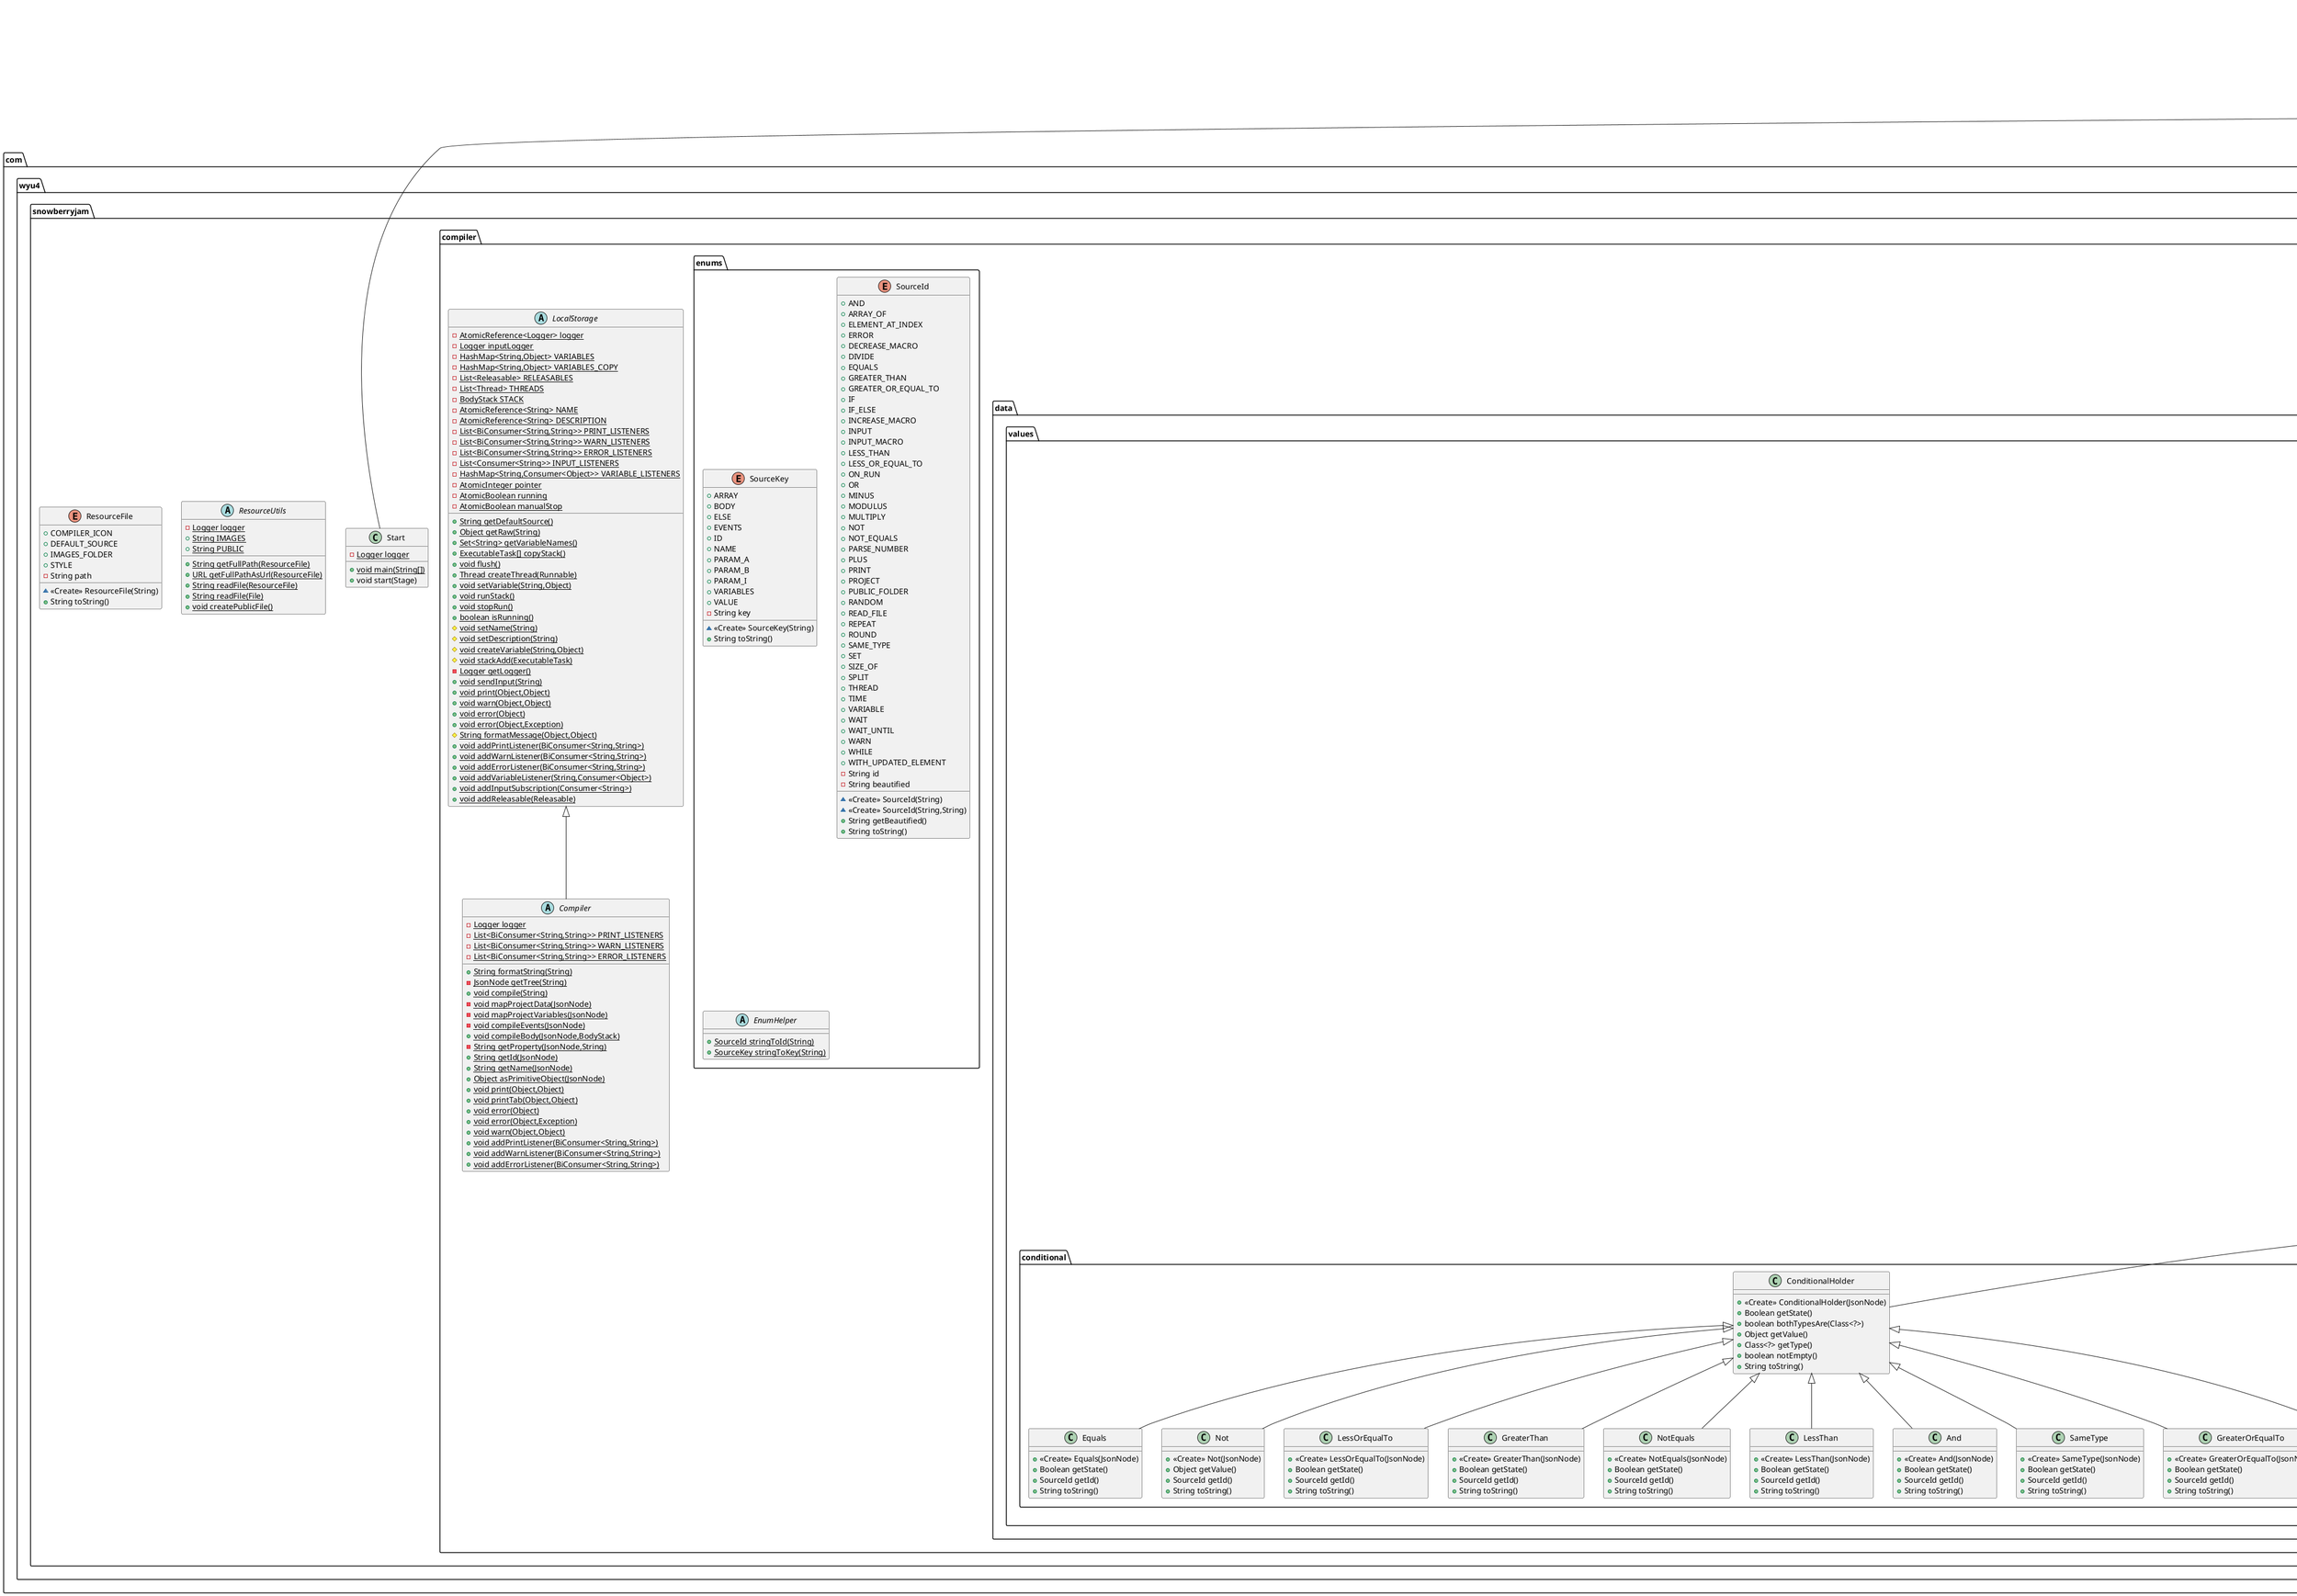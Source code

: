 @startuml
class com.wyu4.snowberryjam.compiler.data.tasks.ThreadTask {
- BodyStack body
+ <<Create>> ThreadTask(JsonNode)
+ void execute()
+ SourceId getId()
+ Object feedback()
+ String toString()
+ BodyStack getBody()
}


class com.wyu4.snowberryjam.compiler.data.values.conditional.And {
+ <<Create>> And(JsonNode)
+ Boolean getState()
+ SourceId getId()
+ String toString()
}

class com.wyu4.snowberryjam.compiler.data.tasks.WarnTask {
- ValueHolder message
+ <<Create>> WarnTask(JsonNode)
+ <<Create>> WarnTask(String)
+ <<Create>> WarnTask(ValueHolder)
+ void execute()
+ SourceId getId()
+ Object feedback()
+ String toString()
+ ValueHolder getValue()
}


class com.wyu4.snowberryjam.Start {
- {static} Logger logger
+ {static} void main(String[])
+ void start(Stage)
}


class com.wyu4.snowberryjam.compiler.data.values.iteration.WithUpdatedElement {
+ <<Create>> WithUpdatedElement(JsonNode)
+ Object getValue()
+ SourceId getId()
+ Class<?> getType()
}

class com.wyu4.snowberryjam.compiler.data.tasks.macros.InputMacro {
+ <<Create>> InputMacro(JsonNode)
+ <<Create>> InputMacro(ValueHolder)
+ void execute()
+ SourceId getId()
}

class com.wyu4.snowberryjam.compiler.data.values.math.Minus {
+ <<Create>> Minus(JsonNode)
+ <<Create>> Minus(ValueHolder,ValueHolder)
+ Object getValue()
+ SourceId getId()
+ String toString()
}

class com.wyu4.snowberryjam.compiler.data.tasks.ErrorTask {
- ValueHolder message
+ <<Create>> ErrorTask(JsonNode)
+ <<Create>> ErrorTask(String)
+ <<Create>> ErrorTask(ValueHolder)
+ void execute()
+ SourceId getId()
+ Object feedback()
+ String toString()
+ ValueHolder getValue()
}


class com.wyu4.snowberryjam.compiler.data.values.conditional.ConditionalHolder {
+ <<Create>> ConditionalHolder(JsonNode)
+ Boolean getState()
+ boolean bothTypesAre(Class<?>)
+ Object getValue()
+ Class<?> getType()
+ boolean notEmpty()
+ String toString()
}

interface com.wyu4.snowberryjam.compiler.data.tasks.interfaces.ValuedTask {
~ ValueHolder getValue()
}

class com.wyu4.snowberryjam.compiler.data.tasks.macros.IncreaseMacro {
- ValueHolder name
- ValueHolder value
- Plus plusHandler
+ <<Create>> IncreaseMacro(JsonNode)
+ <<Create>> IncreaseMacro(ValueHolder,ValueHolder)
+ void execute()
+ SourceId getId()
+ Object feedback()
+ String toString()
+ ValueHolder getValue()
}


class com.wyu4.snowberryjam.compiler.data.values.conditional.SameType {
+ <<Create>> SameType(JsonNode)
+ Boolean getState()
+ SourceId getId()
+ String toString()
}

class com.wyu4.snowberryjam.gui.viewer.codeviewer.CodeViewer {
- StackPane loadingOverlay
- ScrollPane scrollPane
- StackViewer primaryStackViewer
+ <<Create>> CodeViewer()
- void flush()
+ void refresh()
}


class com.wyu4.snowberryjam.gui.viewer.codeviewer.DottedStackPane {
+ <<Create>> DottedStackPane(int)
}

class com.wyu4.snowberryjam.gui.viewer.codeviewer.LoadingOverlay {
+ <<Create>> LoadingOverlay()
}

class com.wyu4.snowberryjam.compiler.data.values.iteration.ArrayHolder {
- ValueHolder i
+ <<Create>> ArrayHolder(JsonNode)
# ValueHolder getI()
# int getValidIndex()
+ String toString()
}


class com.wyu4.snowberryjam.compiler.data.values.conditional.GreaterOrEqualTo {
+ <<Create>> GreaterOrEqualTo(JsonNode)
+ Boolean getState()
+ SourceId getId()
+ String toString()
}

abstract class com.wyu4.snowberryjam.gui.viewer.codeviewer.ColorDictionary {
- {static} Color BUILT_IN
- {static} Color MATH
- {static} Color IF_STATEMENT
- {static} Color MACRO
- {static} Color LOOP
- {static} Color DELAY
- {static} Color STORAGE
- {static} Color CONDITIONAL
- {static} Color THREADING
- {static} Color CONVERSION
- {static} Color IO
- {static} Color ITERATION
- {static} Color BLAND
+ {static} Color getColorFromId(SourceId)
}


class com.wyu4.snowberryjam.compiler.data.values.conversion.ParseNumber {
+ <<Create>> ParseNumber(JsonNode)
+ Object getValue()
+ SourceId getId()
+ Class<?> getType()
}

class com.wyu4.snowberryjam.compiler.data.values.builtin.RandomHolder {
+ Object getValue()
+ SourceId getId()
+ Class<?> getType()
+ String toString()
}

class com.wyu4.snowberryjam.compiler.data.values.conditional.Or {
+ <<Create>> Or(JsonNode)
+ Boolean getState()
+ SourceId getId()
+ String toString()
}

class com.wyu4.snowberryjam.compiler.data.values.math.Modulus {
+ <<Create>> Modulus(JsonNode)
+ Object getValue()
+ SourceId getId()
+ String toString()
}

class com.wyu4.snowberryjam.compiler.data.values.conditional.Equals {
+ <<Create>> Equals(JsonNode)
+ Boolean getState()
+ SourceId getId()
+ String toString()
}

interface com.wyu4.snowberryjam.compiler.data.tasks.interfaces.BodiedTask {
~ BodyStack getBody()
}

class com.wyu4.snowberryjam.gui.viewer.codeviewer.tasks.StackViewer {
- AtomicReference<ExecutableTask[]> tasks
- ObservableList<Node> children
+ <<Create>> StackViewer()
+ <<Create>> StackViewer(boolean)
+ void loadStack(BodyStack)
+ void loadStack(ExecutableTask[])
+ void flush()
}


class com.wyu4.snowberryjam.compiler.data.tasks.WhileTask {
- ValueHolder condition
- BodyStack body
+ <<Create>> WhileTask(JsonNode)
+ <<Create>> WhileTask(ConditionalHolder,BodyStack)
+ void execute()
+ SourceId getId()
+ Object feedback()
+ String toString()
+ BodyStack getBody()
+ ValueHolder getValue()
}


class com.wyu4.snowberryjam.compiler.data.values.iteration.ElementAtIndex {
+ <<Create>> ElementAtIndex(JsonNode)
+ Object getValue()
+ SourceId getId()
+ String toString()
}

interface com.wyu4.snowberryjam.compiler.data.values.Releasable {
~ void init()
~ void release()
}

class com.wyu4.snowberryjam.gui.viewer.codeviewer.tasks.Insets {
}
interface com.wyu4.snowberryjam.compiler.data.tasks.interfaces.ElseBodiedTask {
~ BodyStack getSecondaryBody()
}

class com.wyu4.snowberryjam.compiler.data.values.conditional.Not {
+ <<Create>> Not(JsonNode)
+ Object getValue()
+ SourceId getId()
+ String toString()
}

class com.wyu4.snowberryjam.compiler.data.tasks.SetTask {
- ValueHolder name
- ValueHolder value
+ <<Create>> SetTask(JsonNode)
+ <<Create>> SetTask(ValueHolder,ValueHolder)
+ void execute()
+ SourceId getId()
# ValueHolder getNameValue()
+ Object feedback()
+ String toString()
+ ValueHolder getValue()
}


class com.wyu4.snowberryjam.compiler.data.tasks.WaitUntilTask {
- {static} Logger logger
- {static} int INTERVAL
- ValueHolder condition
+ <<Create>> WaitUntilTask(JsonNode)
+ void execute()
+ SourceId getId()
+ Object feedback()
+ String toString()
+ ValueHolder getValue()
}


class com.wyu4.snowberryjam.compiler.data.tasks.RepeatTask {
- ValueHolder repeats
- ValueHolder variableName
- BodyStack body
+ <<Create>> RepeatTask(JsonNode)
+ void execute()
+ SourceId getId()
+ Object feedback()
+ String toString()
+ BodyStack getBody()
+ ValueHolder getValue()
}


class com.wyu4.snowberryjam.gui.framework.Interactor {
- {static} Logger logger
- Model model
- Stage stage
+ <<Create>> Interactor(Model,Stage)
+ Runnable createOpenFileTask()
+ Runnable createSetFileTask(File)
+ Runnable createSaveFileTask()
+ Runnable createSaveFileTask(File)
+ Runnable createSaveAsFileTask()
+ Runnable createNewProjectTask()
+ Runnable createCompileTask()
+ Runnable createCompileTask(Runnable)
+ Runnable createRunTask()
+ Runnable createStopTask()
+ Runnable createFormatCodeTask()
}


class com.wyu4.snowberryjam.compiler.data.values.math.ArithmeticHolder {
+ <<Create>> ArithmeticHolder(JsonNode)
+ <<Create>> ArithmeticHolder(ValueHolder,ValueHolder)
+ Object getValue()
+ boolean notEmpty()
+ String toString()
}

abstract class com.wyu4.snowberryjam.gui.viewer.codeviewer.values.ValueViewer {
}
interface com.wyu4.snowberryjam.compiler.data.tasks.ExecutableTask {
~ void execute()
~ SourceId getId()
~ Object feedback()
}

abstract class com.wyu4.snowberryjam.compiler.LocalStorage {
- {static} AtomicReference<Logger> logger
- {static} Logger inputLogger
- {static} HashMap<String,Object> VARIABLES
- {static} HashMap<String,Object> VARIABLES_COPY
- {static} List<Releasable> RELEASABLES
- {static} List<Thread> THREADS
- {static} BodyStack STACK
- {static} AtomicReference<String> NAME
- {static} AtomicReference<String> DESCRIPTION
- {static} List<BiConsumer<String,String>> PRINT_LISTENERS
- {static} List<BiConsumer<String,String>> WARN_LISTENERS
- {static} List<BiConsumer<String,String>> ERROR_LISTENERS
- {static} List<Consumer<String>> INPUT_LISTENERS
- {static} HashMap<String,Consumer<Object>> VARIABLE_LISTENERS
- {static} AtomicInteger pointer
- {static} AtomicBoolean running
- {static} AtomicBoolean manualStop
+ {static} String getDefaultSource()
+ {static} Object getRaw(String)
+ {static} Set<String> getVariableNames()
+ {static} ExecutableTask[] copyStack()
+ {static} void flush()
+ {static} Thread createThread(Runnable)
+ {static} void setVariable(String,Object)
+ {static} void runStack()
+ {static} void stopRun()
+ {static} boolean isRunning()
# {static} void setName(String)
# {static} void setDescription(String)
# {static} void createVariable(String,Object)
# {static} void stackAdd(ExecutableTask)
- {static} Logger getLogger()
+ {static} void sendInput(String)
+ {static} void print(Object,Object)
+ {static} void warn(Object,Object)
+ {static} void error(Object)
+ {static} void error(Object,Exception)
# {static} String formatMessage(Object,Object)
+ {static} void addPrintListener(BiConsumer<String,String>)
+ {static} void addWarnListener(BiConsumer<String,String>)
+ {static} void addErrorListener(BiConsumer<String,String>)
+ {static} void addVariableListener(String,Consumer<Object>)
+ {static} void addInputSubscription(Consumer<String>)
+ {static} void addReleasable(Releasable)
}


class com.wyu4.snowberryjam.compiler.data.values.math.Multiply {
+ <<Create>> Multiply(JsonNode)
+ Object getValue()
+ SourceId getId()
+ String toString()
}

class com.wyu4.snowberryjam.compiler.data.BodyStack {
- {static} Logger logger
- {static} AtomicBoolean DEBUGGING_ENABLED
- SourceId id
- List<ExecutableTask> stack
+ <<Create>> BodyStack(SourceId)
+ {static} void setDebuggingEnabled(boolean)
+ void addTask(ExecutableTask)
+ ExecutableTask[] copyStack()
+ void flush()
+ void execute()
+ Object feedback()
+ SourceId getId()
}


class com.wyu4.snowberryjam.compiler.data.tasks.macros.DecreaseMacro {
- ValueHolder name
- ValueHolder value
- Minus minusHandler
+ <<Create>> DecreaseMacro(JsonNode)
+ <<Create>> DecreaseMacro(ValueHolder,ValueHolder)
+ void execute()
+ SourceId getId()
+ Object feedback()
+ String toString()
+ ValueHolder getValue()
}


class com.wyu4.snowberryjam.compiler.data.values.conversion.SplitToArray {
+ <<Create>> SplitToArray(JsonNode)
+ Object getValue()
+ SourceId getId()
+ Class<?> getType()
}

class com.wyu4.snowberryjam.compiler.data.values.conversion.SizeOf {
+ <<Create>> SizeOf(JsonNode)
+ Object getValue()
+ SourceId getId()
+ Class<?> getType()
}

class com.wyu4.snowberryjam.compiler.data.values.math.Divide {
+ <<Create>> Divide(JsonNode)
+ Object getValue()
+ SourceId getId()
+ String toString()
}

class com.wyu4.snowberryjam.compiler.data.tasks.WaitTask {
- {static} Logger logger
- {static} int INTERVAL
- ValueHolder time
+ <<Create>> WaitTask(JsonNode)
+ void execute()
+ SourceId getId()
+ Object feedback()
- long getTime()
+ String toString()
+ ValueHolder getValue()
}


interface com.wyu4.snowberryjam.gui.viewer.Viewer {
~ void refresh()
}

class com.wyu4.snowberryjam.compiler.data.values.io.ReadFile {
+ <<Create>> ReadFile(JsonNode)
+ <<Create>> ReadFile(ValueHolder)
+ Object getValue()
+ SourceId getId()
+ Class<?> getType()
}

class com.wyu4.snowberryjam.compiler.data.values.VariableReference {
- ValueHolder name
+ <<Create>> VariableReference(String)
+ <<Create>> VariableReference(ValueHolder)
+ String getName()
+ Object getValue()
+ SourceId getId()
+ String toString()
}


class com.wyu4.snowberryjam.compiler.data.values.math.Plus {
+ <<Create>> Plus(JsonNode)
+ <<Create>> Plus(ValueHolder,ValueHolder)
+ Object getValue()
+ SourceId getId()
+ String toString()
}

class com.wyu4.snowberryjam.compiler.data.values.ValueHolder {
- Object value
+ <<Create>> ValueHolder()
+ <<Create>> ValueHolder(Object)
- {static} boolean isPrimitive(JsonNode)
+ {static} ValueHolder fromNode(JsonNode)
+ {static} ValueHolder checkValueIsConditional(ValueHolder)
+ Object getValue()
+ Object getPointer()
+ Object[] getArray()
+ String getString()
+ Class<?> getType()
+ boolean isType(Class<?>)
+ boolean notEmpty()
+ Double getSize()
+ SourceId getId()
+ boolean equals(Object)
+ boolean superEquals(Object)
+ String toString()
}


class com.wyu4.snowberryjam.compiler.data.values.builtin.TimeHolder {
+ Object getValue()
+ SourceId getId()
+ Class<?> getType()
+ String toString()
}

class com.wyu4.snowberryjam.gui.framework.Controller {
- Builder<Region> builder
- Model model
- Interactor interactor
+ <<Create>> Controller(Stage)
+ void updateFile(File)
+ File getSourceFile()
+ ObjectProperty<File> getSourceFileProperty()
+ Region getView()
}


class com.wyu4.snowberryjam.compiler.data.tasks.IfElseTask {
- ValueHolder condition
- BodyStack body
- BodyStack elseBody
+ <<Create>> IfElseTask(JsonNode)
+ void execute()
+ SourceId getId()
+ Object feedback()
+ String toString()
+ BodyStack getBody()
+ BodyStack getSecondaryBody()
+ ValueHolder getValue()
}


abstract class com.wyu4.snowberryjam.compiler.Compiler {
- {static} Logger logger
- {static} List<BiConsumer<String,String>> PRINT_LISTENERS
- {static} List<BiConsumer<String,String>> WARN_LISTENERS
- {static} List<BiConsumer<String,String>> ERROR_LISTENERS
+ {static} String formatString(String)
- {static} JsonNode getTree(String)
+ {static} void compile(String)
- {static} void mapProjectData(JsonNode)
- {static} void mapProjectVariables(JsonNode)
- {static} void compileEvents(JsonNode)
+ {static} void compileBody(JsonNode,BodyStack)
- {static} String getProperty(JsonNode,String)
+ {static} String getId(JsonNode)
+ {static} String getName(JsonNode)
+ {static} Object asPrimitiveObject(JsonNode)
+ {static} void print(Object,Object)
+ {static} void printTab(Object,Object)
+ {static} void error(Object)
+ {static} void error(Object,Exception)
+ {static} void warn(Object,Object)
+ {static} void addPrintListener(BiConsumer<String,String>)
+ {static} void addWarnListener(BiConsumer<String,String>)
+ {static} void addErrorListener(BiConsumer<String,String>)
}


class com.wyu4.snowberryjam.gui.framework.Model {
- ObjectProperty<File> sourceFileProperty
- ObjectProperty<Page> pageProperty
- BooleanProperty saveDisabledProperty
- BooleanProperty saveAsDisabledProperty
- BooleanProperty runDisabledProperty
- BooleanProperty compilingProperty
- BooleanProperty runningProperty
- StringProperty sourceCodeProperty
- StringProperty builtSourceCodeProperty
+ <<Create>> Model()
+ ObjectProperty<File> getSourceFileProperty()
+ ObjectProperty<Page> getPageProperty()
+ BooleanProperty getSaveDisabledProperty()
+ BooleanProperty getSaveAsDisabledProperty()
+ BooleanProperty getRunDisabledProperty()
+ BooleanProperty getCompilingProperty()
+ BooleanProperty getRunningProperty()
+ StringProperty getSourceCodeProperty()
+ StringProperty getBuiltSourceCodeProperty()
+ File getSourceFile()
+ Page getPage()
+ boolean getSaveDisabled()
+ boolean getSaveAsDisabled()
+ boolean getRunDisabled()
+ boolean getCompiling()
+ boolean getRunning()
+ String getSourceCode()
+ String getBuiltSourceCode()
}


enum com.wyu4.snowberryjam.gui.framework.Page {
+  EDITOR
+  VIEWER
}

enum com.wyu4.snowberryjam.compiler.enums.SourceKey {
+  ARRAY
+  BODY
+  ELSE
+  EVENTS
+  ID
+  NAME
+  PARAM_A
+  PARAM_B
+  PARAM_I
+  VARIABLES
+  VALUE
- String key
~ <<Create>> SourceKey(String)
+ String toString()
}


class com.wyu4.snowberryjam.compiler.data.values.conditional.LessOrEqualTo {
+ <<Create>> LessOrEqualTo(JsonNode)
+ Boolean getState()
+ SourceId getId()
+ String toString()
}

abstract class com.wyu4.snowberryjam.ResourceUtils {
- {static} Logger logger
+ {static} String IMAGES
+ {static} String PUBLIC
+ {static} String getFullPath(ResourceFile)
+ {static} URL getFullPathAsUrl(ResourceFile)
+ {static} String readFile(ResourceFile)
+ {static} String readFile(File)
+ {static} void createPublicFile()
}


enum com.wyu4.snowberryjam.ResourceFile {
+  COMPILER_ICON
+  DEFAULT_SOURCE
+  IMAGES_FOLDER
+  STYLE
- String path
~ <<Create>> ResourceFile(String)
+ String toString()
}


abstract class com.wyu4.snowberryjam.gui.editorutils.AutoComplete {
+ {static} void persistIndent(CodeArea)
+ {static} void formatIndent(CodeArea)
+ {static} void fullfillPunctation(CodeArea)
+ {static} void replaceBefore(CodeArea,Object,int)
+ {static} void replace(CodeArea,Object,int,int)
+ {static} void insertBefore(CodeArea,Object,int)
+ {static} void insertAfter(CodeArea,Object,int)
}

class com.wyu4.snowberryjam.gui.viewer.VariableViewer {
- TableColumn<VariableListener,String> nameColumn
- TableColumn<VariableListener,String> typeColumn
- TableColumn<VariableListener,String> valueColumn
- ObservableList<VariableListener> variables
+ <<Create>> VariableViewer()
+ void refresh()
}


class com.wyu4.snowberryjam.gui.viewer.VariableListener {
- StringProperty name
- StringProperty type
- ObjectProperty<Object> value
+ <<Create>> VariableListener(String)
+ ObjectProperty<Object> getValueProperty()
+ StringProperty getTypeProperty()
+ StringProperty getNameProperty()
}


class com.wyu4.snowberryjam.compiler.data.values.builtin.InputHolder {
- AtomicReference<String> input
+ <<Create>> InputHolder()
+ Object getValue()
+ void release()
+ SourceId getId()
+ Class<?> getType()
+ String toString()
}


class com.wyu4.snowberryjam.compiler.data.values.conditional.GreaterThan {
+ <<Create>> GreaterThan(JsonNode)
+ Boolean getState()
+ SourceId getId()
+ String toString()
}

enum com.wyu4.snowberryjam.compiler.enums.SourceId {
+  AND
+  ARRAY_OF
+  ELEMENT_AT_INDEX
+  ERROR
+  DECREASE_MACRO
+  DIVIDE
+  EQUALS
+  GREATER_THAN
+  GREATER_OR_EQUAL_TO
+  IF
+  IF_ELSE
+  INCREASE_MACRO
+  INPUT
+  INPUT_MACRO
+  LESS_THAN
+  LESS_OR_EQUAL_TO
+  ON_RUN
+  OR
+  MINUS
+  MODULUS
+  MULTIPLY
+  NOT
+  NOT_EQUALS
+  PARSE_NUMBER
+  PLUS
+  PRINT
+  PROJECT
+  PUBLIC_FOLDER
+  RANDOM
+  READ_FILE
+  REPEAT
+  ROUND
+  SAME_TYPE
+  SET
+  SIZE_OF
+  SPLIT
+  THREAD
+  TIME
+  VARIABLE
+  WAIT
+  WAIT_UNTIL
+  WARN
+  WHILE
+  WITH_UPDATED_ELEMENT
- String id
- String beautified
~ <<Create>> SourceId(String)
~ <<Create>> SourceId(String,String)
+ String getBeautified()
+ String toString()
}


class com.wyu4.snowberryjam.compiler.data.values.builtin.PublicFolderHolder {
+ Object getValue()
+ SourceId getId()
+ Class<?> getType()
+ String toString()
}

abstract class com.wyu4.snowberryjam.compiler.enums.EnumHelper {
+ {static} SourceId stringToId(String)
+ {static} SourceKey stringToKey(String)
}

class com.wyu4.snowberryjam.compiler.data.values.InteractiveValueHolder {
- ValueHolder a
- ValueHolder b
+ <<Create>> InteractiveValueHolder(JsonNode)
+ <<Create>> InteractiveValueHolder(ValueHolder,ValueHolder)
+ ValueHolder getA()
+ ValueHolder getB()
}


class com.wyu4.snowberryjam.compiler.data.tasks.IfTask {
- ValueHolder condition
- BodyStack body
+ <<Create>> IfTask(JsonNode)
+ void execute()
+ SourceId getId()
+ Object feedback()
+ String toString()
+ BodyStack getBody()
+ ValueHolder getValue()
}


class com.wyu4.snowberryjam.gui.viewer.codeviewer.tasks.TaskViewer {
- {static} CornerRadii corner
- ExecutableTask task
- HBox titleHBox
- VBox innerContent
- StackViewer bodyViewer
- StackViewer secondaryBodyViewer
+ <<Create>> TaskViewer(ExecutableTask)
+ void load()
- VBox getInnerContent()
- void addValueProperty()
- StackViewer getBodyViewer()
- StackViewer getSecondaryBodyViewer()
}


class com.wyu4.snowberryjam.compiler.data.values.conversion.ArrayOf {
+ <<Create>> ArrayOf(JsonNode)
+ Object getValue()
+ SourceId getId()
+ Class<?> getType()
}

class com.wyu4.snowberryjam.gui.framework.ViewBuilder {
- {static} Logger logger
- Model model
- Interactor interactor
+ <<Create>> ViewBuilder(Model,Interactor)
+ Region build()
+ Node createMenuBar()
+ Node createProjectWidget()
+ Node createConsole()
+ Node createLog(String,String,Color)
+ Node createProjectViewer()
+ Node createCodeEditor()
}


class com.wyu4.snowberryjam.compiler.data.values.conditional.NotEquals {
+ <<Create>> NotEquals(JsonNode)
+ Boolean getState()
+ SourceId getId()
+ String toString()
}

class com.wyu4.snowberryjam.compiler.data.values.conditional.LessThan {
+ <<Create>> LessThan(JsonNode)
+ Boolean getState()
+ SourceId getId()
+ String toString()
}

abstract class com.wyu4.snowberryjam.gui.editorutils.Filter {
+ {static} boolean isSpecialOperation(KeyEvent)
+ {static} boolean isWrappablePunctuation(KeyEvent)
}

class com.wyu4.snowberryjam.compiler.data.tasks.PrintTask {
- ValueHolder message
+ <<Create>> PrintTask(JsonNode)
+ <<Create>> PrintTask(String)
+ <<Create>> PrintTask(ValueHolder)
+ void execute()
+ SourceId getId()
+ Object feedback()
+ String toString()
+ ValueHolder getValue()
}


class com.wyu4.snowberryjam.compiler.data.values.math.Round {
+ <<Create>> Round(JsonNode)
+ Object getValue()
+ SourceId getId()
+ String toString()
}

class com.wyu4.snowberryjam.gui.viewer.codeviewer.values.PrimitiveValueViewer {
}


com.wyu4.snowberryjam.compiler.data.tasks.ExecutableTask <|.. com.wyu4.snowberryjam.compiler.data.tasks.ThreadTask
com.wyu4.snowberryjam.compiler.data.tasks.interfaces.BodiedTask <|.. com.wyu4.snowberryjam.compiler.data.tasks.ThreadTask
com.wyu4.snowberryjam.compiler.data.values.conditional.ConditionalHolder <|-- com.wyu4.snowberryjam.compiler.data.values.conditional.And
com.wyu4.snowberryjam.compiler.data.tasks.ExecutableTask <|.. com.wyu4.snowberryjam.compiler.data.tasks.WarnTask
com.wyu4.snowberryjam.compiler.data.tasks.interfaces.ValuedTask <|.. com.wyu4.snowberryjam.compiler.data.tasks.WarnTask
javafx.application.Application <|-- com.wyu4.snowberryjam.Start
com.wyu4.snowberryjam.compiler.data.values.iteration.ArrayHolder <|-- com.wyu4.snowberryjam.compiler.data.values.iteration.WithUpdatedElement
com.wyu4.snowberryjam.compiler.data.tasks.SetTask <|-- com.wyu4.snowberryjam.compiler.data.tasks.macros.InputMacro
com.wyu4.snowberryjam.compiler.data.values.math.ArithmeticHolder <|-- com.wyu4.snowberryjam.compiler.data.values.math.Minus
com.wyu4.snowberryjam.compiler.data.tasks.ExecutableTask <|.. com.wyu4.snowberryjam.compiler.data.tasks.ErrorTask
com.wyu4.snowberryjam.compiler.data.tasks.interfaces.ValuedTask <|.. com.wyu4.snowberryjam.compiler.data.tasks.ErrorTask
com.wyu4.snowberryjam.compiler.data.values.InteractiveValueHolder <|-- com.wyu4.snowberryjam.compiler.data.values.conditional.ConditionalHolder
com.wyu4.snowberryjam.compiler.data.tasks.ExecutableTask <|.. com.wyu4.snowberryjam.compiler.data.tasks.macros.IncreaseMacro
com.wyu4.snowberryjam.compiler.data.tasks.interfaces.ValuedTask <|.. com.wyu4.snowberryjam.compiler.data.tasks.macros.IncreaseMacro
com.wyu4.snowberryjam.compiler.data.values.conditional.ConditionalHolder <|-- com.wyu4.snowberryjam.compiler.data.values.conditional.SameType
com.wyu4.snowberryjam.gui.viewer.Viewer <|.. com.wyu4.snowberryjam.gui.viewer.codeviewer.CodeViewer
javafx.scene.layout.StackPane <|-- com.wyu4.snowberryjam.gui.viewer.codeviewer.CodeViewer
javafx.scene.layout.StackPane <|-- com.wyu4.snowberryjam.gui.viewer.codeviewer.DottedStackPane
javafx.scene.layout.StackPane <|-- com.wyu4.snowberryjam.gui.viewer.codeviewer.LoadingOverlay
com.wyu4.snowberryjam.compiler.data.values.InteractiveValueHolder <|-- com.wyu4.snowberryjam.compiler.data.values.iteration.ArrayHolder
com.wyu4.snowberryjam.compiler.data.values.conditional.ConditionalHolder <|-- com.wyu4.snowberryjam.compiler.data.values.conditional.GreaterOrEqualTo
com.wyu4.snowberryjam.compiler.data.values.InteractiveValueHolder <|-- com.wyu4.snowberryjam.compiler.data.values.conversion.ParseNumber
com.wyu4.snowberryjam.compiler.data.values.ValueHolder <|-- com.wyu4.snowberryjam.compiler.data.values.builtin.RandomHolder
com.wyu4.snowberryjam.compiler.data.values.conditional.ConditionalHolder <|-- com.wyu4.snowberryjam.compiler.data.values.conditional.Or
com.wyu4.snowberryjam.compiler.data.values.math.ArithmeticHolder <|-- com.wyu4.snowberryjam.compiler.data.values.math.Modulus
com.wyu4.snowberryjam.compiler.data.values.conditional.ConditionalHolder <|-- com.wyu4.snowberryjam.compiler.data.values.conditional.Equals
javafx.scene.layout.VBox <|-- com.wyu4.snowberryjam.gui.viewer.codeviewer.tasks.StackViewer
com.wyu4.snowberryjam.compiler.data.tasks.ExecutableTask <|.. com.wyu4.snowberryjam.compiler.data.tasks.WhileTask
com.wyu4.snowberryjam.compiler.data.tasks.interfaces.BodiedTask <|.. com.wyu4.snowberryjam.compiler.data.tasks.WhileTask
com.wyu4.snowberryjam.compiler.data.tasks.interfaces.ValuedTask <|.. com.wyu4.snowberryjam.compiler.data.tasks.WhileTask
com.wyu4.snowberryjam.compiler.data.values.iteration.ArrayHolder <|-- com.wyu4.snowberryjam.compiler.data.values.iteration.ElementAtIndex
com.wyu4.snowberryjam.compiler.data.values.conditional.ConditionalHolder <|-- com.wyu4.snowberryjam.compiler.data.values.conditional.Not
com.wyu4.snowberryjam.compiler.data.tasks.ExecutableTask <|.. com.wyu4.snowberryjam.compiler.data.tasks.SetTask
com.wyu4.snowberryjam.compiler.data.tasks.interfaces.ValuedTask <|.. com.wyu4.snowberryjam.compiler.data.tasks.SetTask
com.wyu4.snowberryjam.compiler.data.tasks.ExecutableTask <|.. com.wyu4.snowberryjam.compiler.data.tasks.WaitUntilTask
com.wyu4.snowberryjam.compiler.data.tasks.interfaces.ValuedTask <|.. com.wyu4.snowberryjam.compiler.data.tasks.WaitUntilTask
com.wyu4.snowberryjam.compiler.data.tasks.ExecutableTask <|.. com.wyu4.snowberryjam.compiler.data.tasks.RepeatTask
com.wyu4.snowberryjam.compiler.data.tasks.interfaces.BodiedTask <|.. com.wyu4.snowberryjam.compiler.data.tasks.RepeatTask
com.wyu4.snowberryjam.compiler.data.tasks.interfaces.ValuedTask <|.. com.wyu4.snowberryjam.compiler.data.tasks.RepeatTask
com.wyu4.snowberryjam.compiler.data.values.InteractiveValueHolder <|-- com.wyu4.snowberryjam.compiler.data.values.math.ArithmeticHolder
com.wyu4.snowberryjam.compiler.data.values.math.ArithmeticHolder <|-- com.wyu4.snowberryjam.compiler.data.values.math.Multiply
com.wyu4.snowberryjam.compiler.data.tasks.ExecutableTask <|.. com.wyu4.snowberryjam.compiler.data.BodyStack
com.wyu4.snowberryjam.compiler.data.tasks.ExecutableTask <|.. com.wyu4.snowberryjam.compiler.data.tasks.macros.DecreaseMacro
com.wyu4.snowberryjam.compiler.data.tasks.interfaces.ValuedTask <|.. com.wyu4.snowberryjam.compiler.data.tasks.macros.DecreaseMacro
com.wyu4.snowberryjam.compiler.data.values.InteractiveValueHolder <|-- com.wyu4.snowberryjam.compiler.data.values.conversion.SplitToArray
com.wyu4.snowberryjam.compiler.data.values.InteractiveValueHolder <|-- com.wyu4.snowberryjam.compiler.data.values.conversion.SizeOf
com.wyu4.snowberryjam.compiler.data.values.math.ArithmeticHolder <|-- com.wyu4.snowberryjam.compiler.data.values.math.Divide
com.wyu4.snowberryjam.compiler.data.tasks.ExecutableTask <|.. com.wyu4.snowberryjam.compiler.data.tasks.WaitTask
com.wyu4.snowberryjam.compiler.data.tasks.interfaces.ValuedTask <|.. com.wyu4.snowberryjam.compiler.data.tasks.WaitTask
com.wyu4.snowberryjam.compiler.data.values.InteractiveValueHolder <|-- com.wyu4.snowberryjam.compiler.data.values.io.ReadFile
com.wyu4.snowberryjam.compiler.data.values.ValueHolder <|-- com.wyu4.snowberryjam.compiler.data.values.VariableReference
com.wyu4.snowberryjam.compiler.data.values.math.ArithmeticHolder <|-- com.wyu4.snowberryjam.compiler.data.values.math.Plus
com.wyu4.snowberryjam.compiler.data.values.ValueHolder <|-- com.wyu4.snowberryjam.compiler.data.values.builtin.TimeHolder
com.wyu4.snowberryjam.compiler.data.tasks.ExecutableTask <|.. com.wyu4.snowberryjam.compiler.data.tasks.IfElseTask
com.wyu4.snowberryjam.compiler.data.tasks.interfaces.BodiedTask <|.. com.wyu4.snowberryjam.compiler.data.tasks.IfElseTask
com.wyu4.snowberryjam.compiler.data.tasks.interfaces.ElseBodiedTask <|.. com.wyu4.snowberryjam.compiler.data.tasks.IfElseTask
com.wyu4.snowberryjam.compiler.data.tasks.interfaces.ValuedTask <|.. com.wyu4.snowberryjam.compiler.data.tasks.IfElseTask
com.wyu4.snowberryjam.compiler.LocalStorage <|-- com.wyu4.snowberryjam.compiler.Compiler
com.wyu4.snowberryjam.compiler.data.values.conditional.ConditionalHolder <|-- com.wyu4.snowberryjam.compiler.data.values.conditional.LessOrEqualTo
com.wyu4.snowberryjam.gui.viewer.Viewer <|.. com.wyu4.snowberryjam.gui.viewer.VariableViewer
javafx.scene.control.TableView <|-- com.wyu4.snowberryjam.gui.viewer.VariableViewer
com.wyu4.snowberryjam.compiler.data.values.Releasable <|.. com.wyu4.snowberryjam.compiler.data.values.builtin.InputHolder
com.wyu4.snowberryjam.compiler.data.values.ValueHolder <|-- com.wyu4.snowberryjam.compiler.data.values.builtin.InputHolder
com.wyu4.snowberryjam.compiler.data.values.conditional.ConditionalHolder <|-- com.wyu4.snowberryjam.compiler.data.values.conditional.GreaterThan
com.wyu4.snowberryjam.compiler.data.values.ValueHolder <|-- com.wyu4.snowberryjam.compiler.data.values.builtin.PublicFolderHolder
com.wyu4.snowberryjam.compiler.data.values.ValueHolder <|-- com.wyu4.snowberryjam.compiler.data.values.InteractiveValueHolder
com.wyu4.snowberryjam.compiler.data.tasks.ExecutableTask <|.. com.wyu4.snowberryjam.compiler.data.tasks.IfTask
com.wyu4.snowberryjam.compiler.data.tasks.interfaces.BodiedTask <|.. com.wyu4.snowberryjam.compiler.data.tasks.IfTask
com.wyu4.snowberryjam.compiler.data.tasks.interfaces.ValuedTask <|.. com.wyu4.snowberryjam.compiler.data.tasks.IfTask
javafx.scene.layout.VBox <|-- com.wyu4.snowberryjam.gui.viewer.codeviewer.tasks.TaskViewer
com.wyu4.snowberryjam.compiler.data.values.InteractiveValueHolder <|-- com.wyu4.snowberryjam.compiler.data.values.conversion.ArrayOf
javafx.util.Builder <|.. com.wyu4.snowberryjam.gui.framework.ViewBuilder
com.wyu4.snowberryjam.compiler.data.values.conditional.ConditionalHolder <|-- com.wyu4.snowberryjam.compiler.data.values.conditional.NotEquals
com.wyu4.snowberryjam.compiler.data.values.conditional.ConditionalHolder <|-- com.wyu4.snowberryjam.compiler.data.values.conditional.LessThan
com.wyu4.snowberryjam.compiler.data.tasks.ExecutableTask <|.. com.wyu4.snowberryjam.compiler.data.tasks.PrintTask
com.wyu4.snowberryjam.compiler.data.tasks.interfaces.ValuedTask <|.. com.wyu4.snowberryjam.compiler.data.tasks.PrintTask
com.wyu4.snowberryjam.compiler.data.values.math.ArithmeticHolder <|-- com.wyu4.snowberryjam.compiler.data.values.math.Round
javafx.scene.layout.HBox <|-- com.wyu4.snowberryjam.gui.viewer.codeviewer.values.PrimitiveValueViewer
@enduml